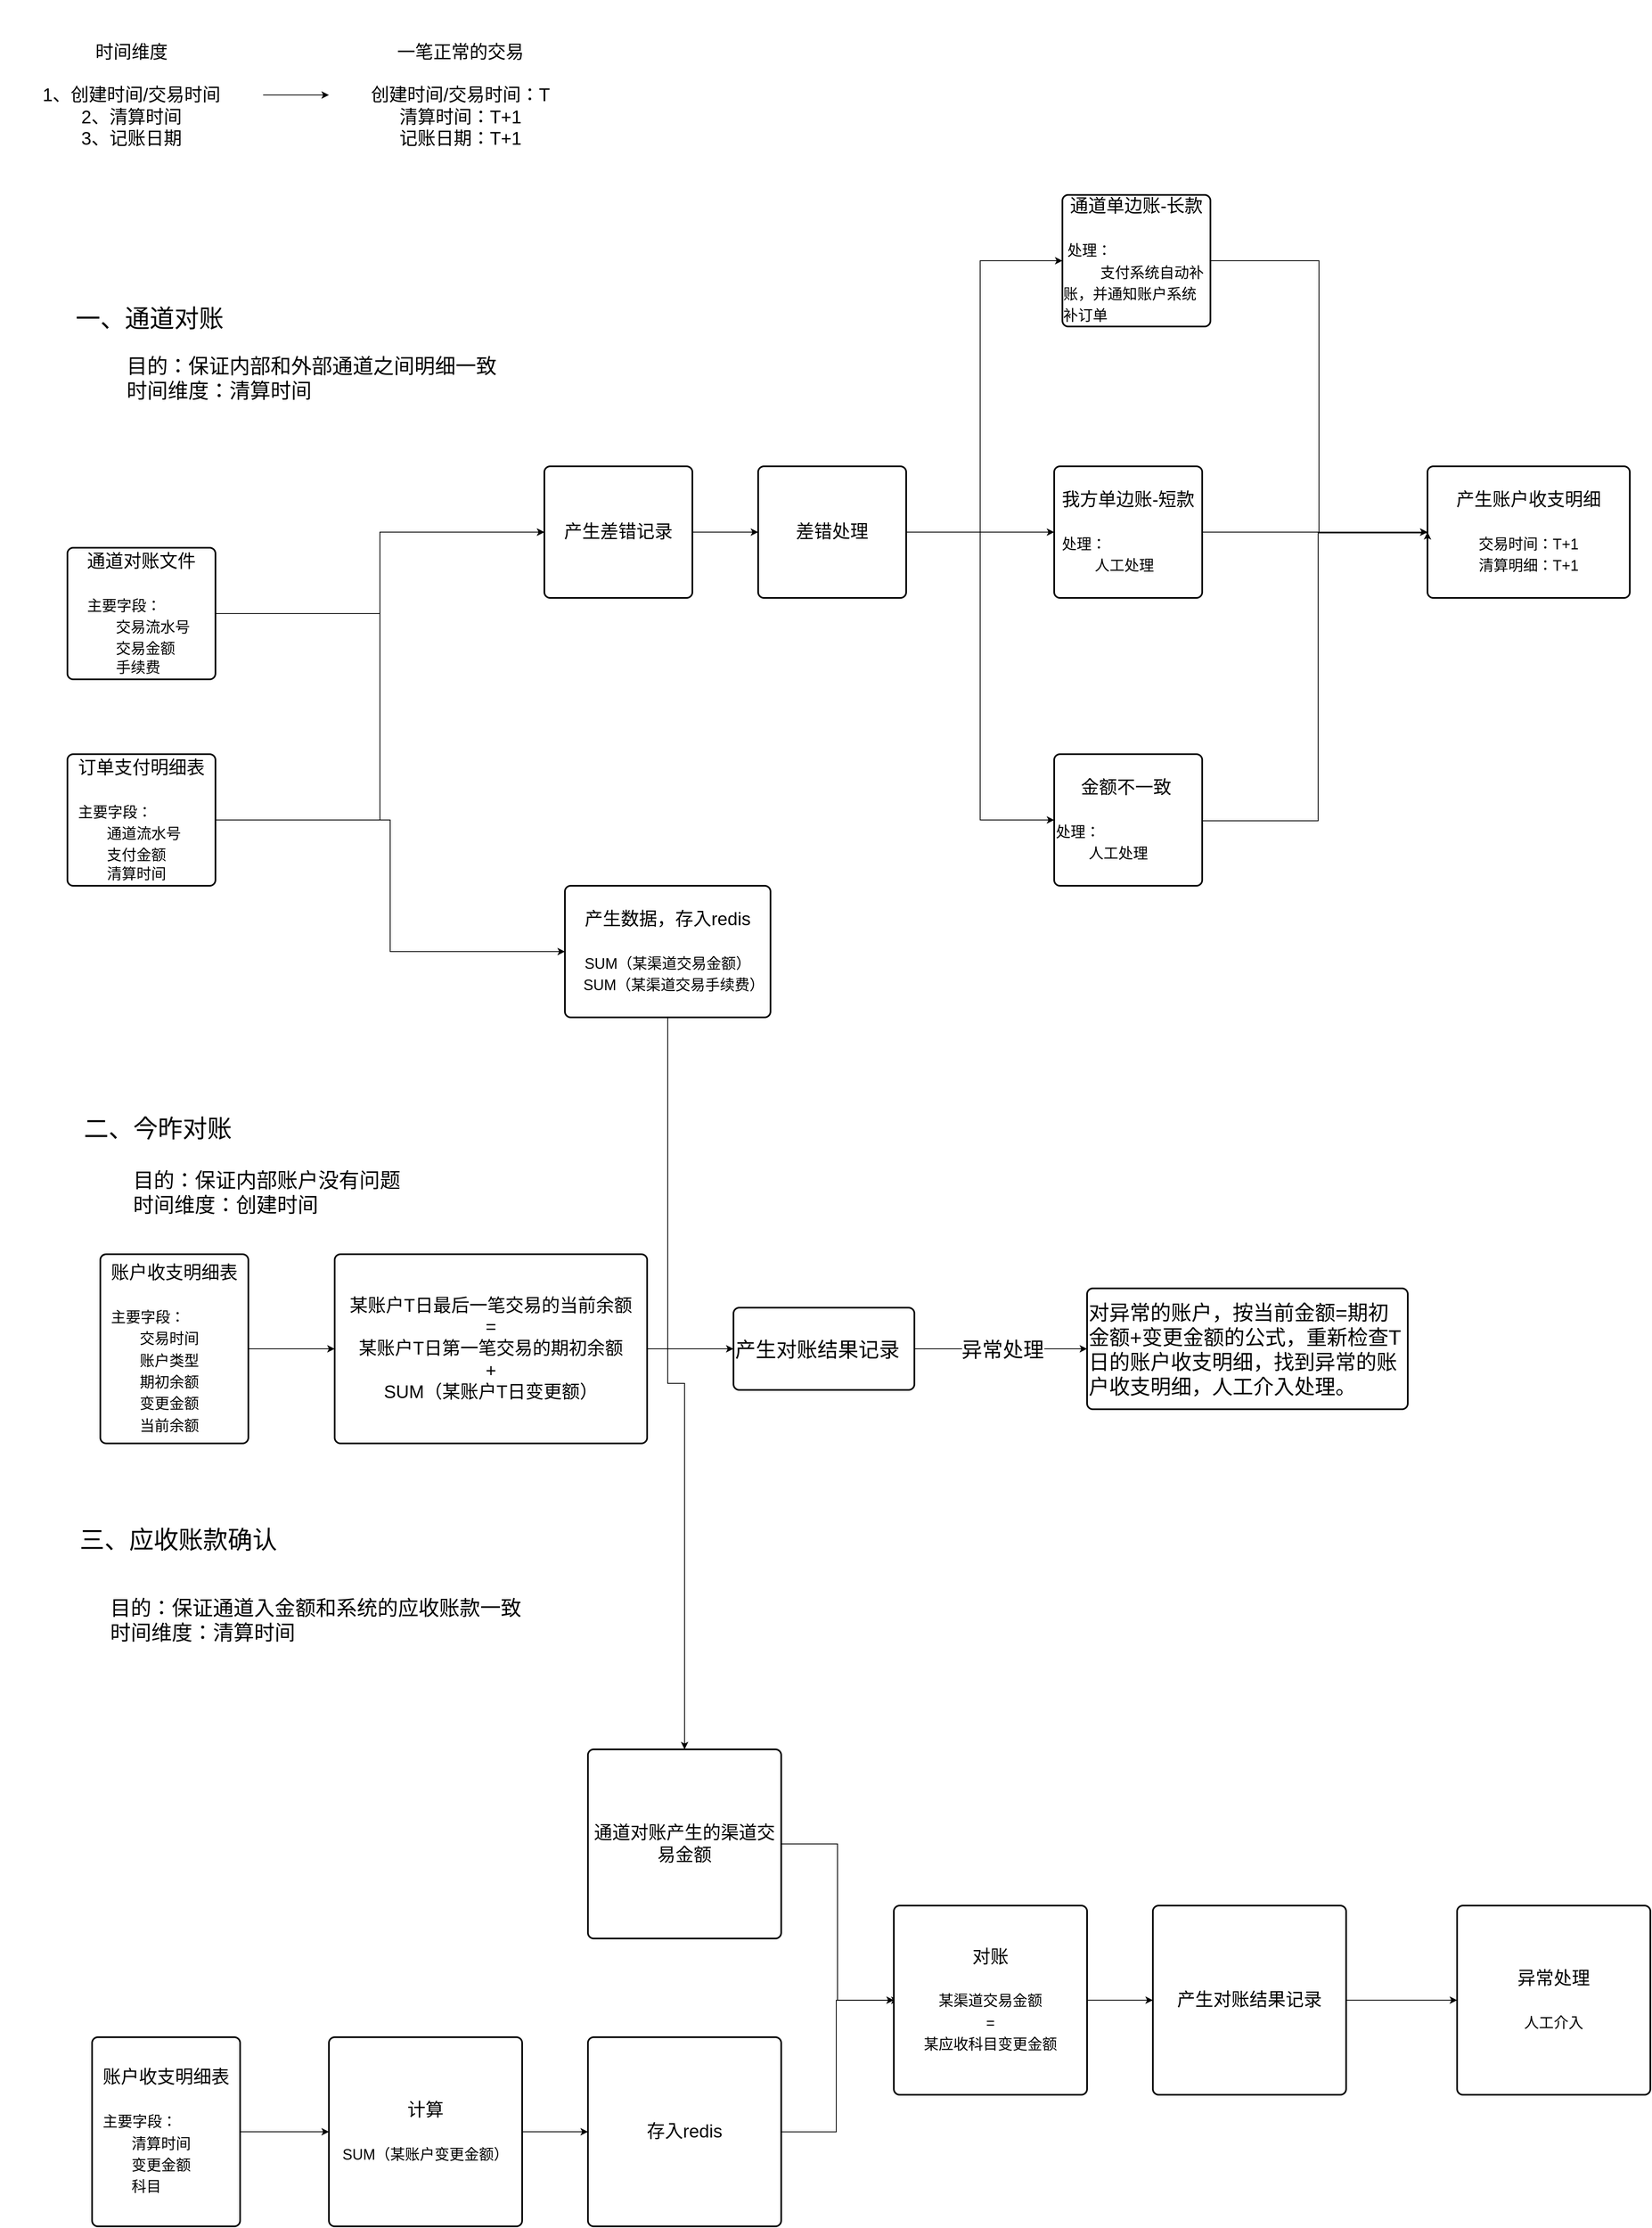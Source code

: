 <mxfile version="10.7.5" type="github"><diagram id="xAqjOUF-FZL2GViJQYim" name="Page-1"><mxGraphModel dx="1947" dy="1929" grid="1" gridSize="10" guides="1" tooltips="1" connect="1" arrows="1" fold="1" page="1" pageScale="1" pageWidth="827" pageHeight="1169" math="0" shadow="0"><root><mxCell id="0"/><mxCell id="1" parent="0"/><mxCell id="aBwMMOyvuizvTPIjzyAT-1" value="一、通道对账" style="text;html=1;strokeColor=none;fillColor=none;align=center;verticalAlign=middle;whiteSpace=wrap;rounded=0;fontSize=30;" vertex="1" parent="1"><mxGeometry x="70" y="-230" width="220" height="60" as="geometry"/></mxCell><mxCell id="aBwMMOyvuizvTPIjzyAT-5" value="" style="edgeStyle=orthogonalEdgeStyle;rounded=0;orthogonalLoop=1;jettySize=auto;html=1;fontSize=22;" edge="1" parent="1" source="aBwMMOyvuizvTPIjzyAT-2" target="aBwMMOyvuizvTPIjzyAT-4"><mxGeometry relative="1" as="geometry"/></mxCell><mxCell id="aBwMMOyvuizvTPIjzyAT-2" value="通道对账文件&lt;br&gt;&lt;br&gt;&lt;div style=&quot;text-align: left&quot;&gt;&lt;span style=&quot;font-size: 18px&quot;&gt;主要字段：&lt;/span&gt;&lt;/div&gt;&lt;div style=&quot;text-align: left&quot;&gt;&lt;span style=&quot;font-size: 18px&quot;&gt;&amp;nbsp; &amp;nbsp; &amp;nbsp; &amp;nbsp;交易流水号&lt;/span&gt;&lt;/div&gt;&lt;div style=&quot;text-align: left&quot;&gt;&lt;span style=&quot;font-size: 18px&quot;&gt;&amp;nbsp; &amp;nbsp; &amp;nbsp; &amp;nbsp;交易金额&lt;/span&gt;&lt;/div&gt;&lt;font style=&quot;font-size: 18px&quot;&gt;&lt;div style=&quot;text-align: left&quot;&gt;&lt;span&gt;&amp;nbsp; &amp;nbsp; &amp;nbsp; &amp;nbsp;手续费&lt;/span&gt;&lt;/div&gt;&lt;/font&gt;" style="rounded=1;whiteSpace=wrap;html=1;absoluteArcSize=1;arcSize=14;strokeWidth=2;fontSize=22;" vertex="1" parent="1"><mxGeometry x="80" y="79" width="180" height="160" as="geometry"/></mxCell><mxCell id="aBwMMOyvuizvTPIjzyAT-13" value="" style="edgeStyle=orthogonalEdgeStyle;rounded=0;orthogonalLoop=1;jettySize=auto;html=1;fontSize=22;" edge="1" parent="1" source="aBwMMOyvuizvTPIjzyAT-4" target="aBwMMOyvuizvTPIjzyAT-12"><mxGeometry relative="1" as="geometry"/></mxCell><mxCell id="aBwMMOyvuizvTPIjzyAT-4" value="产生差错记录" style="rounded=1;whiteSpace=wrap;html=1;absoluteArcSize=1;arcSize=14;strokeWidth=2;fontSize=22;" vertex="1" parent="1"><mxGeometry x="660" y="-20" width="180" height="160" as="geometry"/></mxCell><mxCell id="aBwMMOyvuizvTPIjzyAT-15" value="" style="edgeStyle=orthogonalEdgeStyle;rounded=0;orthogonalLoop=1;jettySize=auto;html=1;fontSize=22;exitX=1;exitY=0.5;exitDx=0;exitDy=0;entryX=0;entryY=0.5;entryDx=0;entryDy=0;" edge="1" parent="1" target="aBwMMOyvuizvTPIjzyAT-14"><mxGeometry relative="1" as="geometry"><mxPoint x="1090" y="60" as="sourcePoint"/><mxPoint x="1280" y="-270" as="targetPoint"/><Array as="points"><mxPoint x="1190" y="60"/><mxPoint x="1190" y="-270"/></Array></mxGeometry></mxCell><mxCell id="aBwMMOyvuizvTPIjzyAT-18" style="edgeStyle=orthogonalEdgeStyle;rounded=0;orthogonalLoop=1;jettySize=auto;html=1;entryX=0;entryY=0.5;entryDx=0;entryDy=0;fontSize=22;" edge="1" parent="1" source="aBwMMOyvuizvTPIjzyAT-12" target="aBwMMOyvuizvTPIjzyAT-16"><mxGeometry relative="1" as="geometry"/></mxCell><mxCell id="aBwMMOyvuizvTPIjzyAT-19" style="edgeStyle=orthogonalEdgeStyle;rounded=0;orthogonalLoop=1;jettySize=auto;html=1;entryX=0;entryY=0.5;entryDx=0;entryDy=0;fontSize=22;" edge="1" parent="1" source="aBwMMOyvuizvTPIjzyAT-12" target="aBwMMOyvuizvTPIjzyAT-17"><mxGeometry relative="1" as="geometry"/></mxCell><mxCell id="aBwMMOyvuizvTPIjzyAT-12" value="差错处理" style="rounded=1;whiteSpace=wrap;html=1;absoluteArcSize=1;arcSize=14;strokeWidth=2;fontSize=22;" vertex="1" parent="1"><mxGeometry x="920" y="-20" width="180" height="160" as="geometry"/></mxCell><mxCell id="aBwMMOyvuizvTPIjzyAT-21" value="" style="edgeStyle=orthogonalEdgeStyle;rounded=0;orthogonalLoop=1;jettySize=auto;html=1;fontSize=22;entryX=0;entryY=0.5;entryDx=0;entryDy=0;" edge="1" parent="1" source="aBwMMOyvuizvTPIjzyAT-14" target="aBwMMOyvuizvTPIjzyAT-20"><mxGeometry relative="1" as="geometry"/></mxCell><mxCell id="aBwMMOyvuizvTPIjzyAT-14" value="通道单边账-长款&lt;br&gt;&lt;br&gt;&lt;div style=&quot;text-align: left&quot;&gt;&lt;span style=&quot;font-size: 18px&quot;&gt;&amp;nbsp;处理：&lt;/span&gt;&lt;/div&gt;&lt;div style=&quot;text-align: left&quot;&gt;&lt;span style=&quot;font-size: 18px&quot;&gt;&amp;nbsp; &amp;nbsp; &amp;nbsp; &amp;nbsp; &amp;nbsp;支付系统自动补账，并通知账户系统补订单&lt;/span&gt;&lt;/div&gt;" style="rounded=1;whiteSpace=wrap;html=1;absoluteArcSize=1;arcSize=14;strokeWidth=2;fontSize=22;" vertex="1" parent="1"><mxGeometry x="1290" y="-350" width="180" height="160" as="geometry"/></mxCell><mxCell id="aBwMMOyvuizvTPIjzyAT-20" value="产生账户收支明细&lt;br&gt;&lt;br&gt;&lt;font style=&quot;font-size: 18px&quot;&gt;交易时间：T+1&lt;br&gt;清算明细：T+1&lt;/font&gt;&lt;br&gt;" style="rounded=1;whiteSpace=wrap;html=1;absoluteArcSize=1;arcSize=14;strokeWidth=2;fontSize=22;" vertex="1" parent="1"><mxGeometry x="1734" y="-20" width="246" height="160" as="geometry"/></mxCell><mxCell id="aBwMMOyvuizvTPIjzyAT-6" style="edgeStyle=orthogonalEdgeStyle;rounded=0;orthogonalLoop=1;jettySize=auto;html=1;entryX=0;entryY=0.5;entryDx=0;entryDy=0;fontSize=22;" edge="1" parent="1" source="aBwMMOyvuizvTPIjzyAT-3" target="aBwMMOyvuizvTPIjzyAT-4"><mxGeometry relative="1" as="geometry"/></mxCell><mxCell id="aBwMMOyvuizvTPIjzyAT-25" style="edgeStyle=orthogonalEdgeStyle;rounded=0;orthogonalLoop=1;jettySize=auto;html=1;entryX=0;entryY=0.5;entryDx=0;entryDy=0;fontSize=22;" edge="1" parent="1" source="aBwMMOyvuizvTPIjzyAT-3" target="aBwMMOyvuizvTPIjzyAT-22"><mxGeometry relative="1" as="geometry"/></mxCell><mxCell id="aBwMMOyvuizvTPIjzyAT-3" value="订单支付明细表&lt;br&gt;&lt;br&gt;&lt;div style=&quot;text-align: left&quot;&gt;&lt;span style=&quot;font-size: 18px&quot;&gt;主要字段：&lt;/span&gt;&lt;/div&gt;&lt;div style=&quot;text-align: left&quot;&gt;&lt;span style=&quot;font-size: 18px&quot;&gt;&amp;nbsp; &amp;nbsp; &amp;nbsp; &amp;nbsp;通道流水号&lt;/span&gt;&lt;/div&gt;&lt;div style=&quot;text-align: left&quot;&gt;&lt;span style=&quot;font-size: 18px&quot;&gt;&amp;nbsp; &amp;nbsp; &amp;nbsp; &amp;nbsp;支付金额&lt;/span&gt;&lt;/div&gt;&lt;font style=&quot;font-size: 18px&quot;&gt;&lt;div style=&quot;text-align: left&quot;&gt;&lt;span&gt;&amp;nbsp; &amp;nbsp; &amp;nbsp; &amp;nbsp;清算时间&lt;/span&gt;&lt;/div&gt;&lt;/font&gt;" style="rounded=1;whiteSpace=wrap;html=1;absoluteArcSize=1;arcSize=14;strokeWidth=2;fontSize=22;" vertex="1" parent="1"><mxGeometry x="80" y="330" width="180" height="160" as="geometry"/></mxCell><mxCell id="aBwMMOyvuizvTPIjzyAT-11" value="" style="edgeStyle=orthogonalEdgeStyle;rounded=0;orthogonalLoop=1;jettySize=auto;html=1;fontSize=22;" edge="1" parent="1" source="aBwMMOyvuizvTPIjzyAT-7" target="aBwMMOyvuizvTPIjzyAT-10"><mxGeometry relative="1" as="geometry"/></mxCell><mxCell id="aBwMMOyvuizvTPIjzyAT-7" value="时间维度&lt;br&gt;&lt;br&gt;1、创建时间/交易时间&lt;br&gt;2、清算时间&lt;br&gt;3、记账日期&lt;br&gt;" style="text;html=1;strokeColor=none;fillColor=none;align=center;verticalAlign=middle;whiteSpace=wrap;rounded=0;fontSize=22;" vertex="1" parent="1"><mxGeometry x="-2" y="-586.5" width="320" height="230" as="geometry"/></mxCell><mxCell id="aBwMMOyvuizvTPIjzyAT-10" value="一笔正常的交易&lt;br&gt;&lt;br&gt;创建时间/交易时间：T&lt;br&gt;清算时间：T+1&lt;br&gt;记账日期：T+1&lt;br&gt;" style="text;html=1;strokeColor=none;fillColor=none;align=center;verticalAlign=middle;whiteSpace=wrap;rounded=0;fontSize=22;" vertex="1" parent="1"><mxGeometry x="398" y="-586.5" width="320" height="230" as="geometry"/></mxCell><mxCell id="aBwMMOyvuizvTPIjzyAT-23" style="edgeStyle=orthogonalEdgeStyle;rounded=0;orthogonalLoop=1;jettySize=auto;html=1;entryX=0;entryY=0.5;entryDx=0;entryDy=0;fontSize=22;" edge="1" parent="1" source="aBwMMOyvuizvTPIjzyAT-16" target="aBwMMOyvuizvTPIjzyAT-20"><mxGeometry relative="1" as="geometry"/></mxCell><mxCell id="aBwMMOyvuizvTPIjzyAT-16" value="我方单边账-短款&lt;br&gt;&lt;br&gt;&lt;div style=&quot;text-align: left&quot;&gt;&lt;span style=&quot;font-size: 18px&quot;&gt;处理：&lt;/span&gt;&lt;/div&gt;&lt;div style=&quot;text-align: left&quot;&gt;&lt;span style=&quot;font-size: 18px&quot;&gt;&amp;nbsp; &amp;nbsp; &amp;nbsp; &amp;nbsp; 人工处理&lt;/span&gt;&lt;/div&gt;" style="rounded=1;whiteSpace=wrap;html=1;absoluteArcSize=1;arcSize=14;strokeWidth=2;fontSize=22;" vertex="1" parent="1"><mxGeometry x="1280" y="-20" width="180" height="160" as="geometry"/></mxCell><mxCell id="aBwMMOyvuizvTPIjzyAT-24" style="edgeStyle=orthogonalEdgeStyle;rounded=0;orthogonalLoop=1;jettySize=auto;html=1;entryX=0;entryY=0.5;entryDx=0;entryDy=0;fontSize=22;" edge="1" parent="1" source="aBwMMOyvuizvTPIjzyAT-17" target="aBwMMOyvuizvTPIjzyAT-20"><mxGeometry relative="1" as="geometry"><Array as="points"><mxPoint x="1601" y="411"/><mxPoint x="1601" y="61"/></Array></mxGeometry></mxCell><mxCell id="aBwMMOyvuizvTPIjzyAT-17" value="&lt;div style=&quot;text-align: center&quot;&gt;&lt;span&gt;&amp;nbsp; &amp;nbsp; &amp;nbsp;金额不一致&lt;/span&gt;&lt;/div&gt;&lt;span style=&quot;font-size: 18px ; text-align: left&quot;&gt;&lt;br&gt;处理：&lt;/span&gt;&lt;br&gt;&lt;div style=&quot;text-align: left&quot;&gt;&lt;span style=&quot;font-size: 18px&quot;&gt;&amp;nbsp; &amp;nbsp; &amp;nbsp; &amp;nbsp; 人工处理&lt;/span&gt;&lt;/div&gt;" style="rounded=1;whiteSpace=wrap;html=1;absoluteArcSize=1;arcSize=14;strokeWidth=2;fontSize=22;align=left;" vertex="1" parent="1"><mxGeometry x="1280" y="330" width="180" height="160" as="geometry"/></mxCell><mxCell id="aBwMMOyvuizvTPIjzyAT-53" style="edgeStyle=orthogonalEdgeStyle;rounded=0;orthogonalLoop=1;jettySize=auto;html=1;entryX=0.5;entryY=0;entryDx=0;entryDy=0;fontSize=25;" edge="1" parent="1" source="aBwMMOyvuizvTPIjzyAT-22" target="aBwMMOyvuizvTPIjzyAT-52"><mxGeometry relative="1" as="geometry"/></mxCell><mxCell id="aBwMMOyvuizvTPIjzyAT-22" value="产生数据，存入redis&lt;br&gt;&lt;br&gt;&lt;font style=&quot;font-size: 18px&quot;&gt;SUM（某渠道交易金额）&lt;br&gt;&amp;nbsp; &amp;nbsp;SUM（某渠道交易手续费）&lt;/font&gt;" style="rounded=1;whiteSpace=wrap;html=1;absoluteArcSize=1;arcSize=14;strokeWidth=2;fontSize=22;" vertex="1" parent="1"><mxGeometry x="685" y="490" width="250" height="160" as="geometry"/></mxCell><mxCell id="aBwMMOyvuizvTPIjzyAT-27" value="二、今昨对账" style="text;html=1;strokeColor=none;fillColor=none;align=center;verticalAlign=middle;whiteSpace=wrap;rounded=0;fontSize=30;" vertex="1" parent="1"><mxGeometry x="70" y="720" width="240" height="130" as="geometry"/></mxCell><mxCell id="aBwMMOyvuizvTPIjzyAT-35" value="" style="edgeStyle=orthogonalEdgeStyle;rounded=0;orthogonalLoop=1;jettySize=auto;html=1;fontSize=25;" edge="1" parent="1" source="aBwMMOyvuizvTPIjzyAT-29" target="aBwMMOyvuizvTPIjzyAT-34"><mxGeometry relative="1" as="geometry"/></mxCell><mxCell id="aBwMMOyvuizvTPIjzyAT-29" value="账户收支明细表&lt;br&gt;&lt;br&gt;&lt;div style=&quot;text-align: left&quot;&gt;&lt;span style=&quot;font-size: 18px&quot;&gt;主要字段：&lt;/span&gt;&lt;/div&gt;&lt;div style=&quot;text-align: left&quot;&gt;&lt;span style=&quot;font-size: 18px&quot;&gt;&amp;nbsp; &amp;nbsp; &amp;nbsp; &amp;nbsp;交易时间&lt;/span&gt;&lt;/div&gt;&lt;div style=&quot;text-align: left&quot;&gt;&lt;span style=&quot;font-size: 18px&quot;&gt;&amp;nbsp; &amp;nbsp; &amp;nbsp; &amp;nbsp;账户类型&lt;/span&gt;&lt;/div&gt;&lt;div style=&quot;text-align: left&quot;&gt;&lt;span style=&quot;font-size: 18px&quot;&gt;&amp;nbsp; &amp;nbsp; &amp;nbsp; &amp;nbsp;期初余额&lt;/span&gt;&lt;/div&gt;&lt;div style=&quot;text-align: left&quot;&gt;&lt;span style=&quot;font-size: 18px&quot;&gt;&amp;nbsp; &amp;nbsp; &amp;nbsp; &amp;nbsp;变更金额&lt;/span&gt;&lt;/div&gt;&lt;div style=&quot;text-align: left&quot;&gt;&lt;span style=&quot;font-size: 18px&quot;&gt;&amp;nbsp; &amp;nbsp; &amp;nbsp; &amp;nbsp;当前余额&lt;/span&gt;&lt;/div&gt;" style="rounded=1;whiteSpace=wrap;html=1;absoluteArcSize=1;arcSize=14;strokeWidth=2;fontSize=22;" vertex="1" parent="1"><mxGeometry x="120" y="938" width="180" height="230" as="geometry"/></mxCell><mxCell id="aBwMMOyvuizvTPIjzyAT-39" style="edgeStyle=orthogonalEdgeStyle;rounded=0;orthogonalLoop=1;jettySize=auto;html=1;entryX=0;entryY=0.5;entryDx=0;entryDy=0;fontSize=25;" edge="1" parent="1" source="aBwMMOyvuizvTPIjzyAT-34" target="aBwMMOyvuizvTPIjzyAT-38"><mxGeometry relative="1" as="geometry"/></mxCell><mxCell id="aBwMMOyvuizvTPIjzyAT-34" value="某账户T日最后一笔交易的当前余额&lt;br&gt;=&lt;br&gt;某账户T日第一笔交易的期初余额&lt;br&gt;+&lt;br&gt;SUM（某账户T日变更额）&lt;br&gt;" style="rounded=1;whiteSpace=wrap;html=1;absoluteArcSize=1;arcSize=14;strokeWidth=2;fontSize=22;" vertex="1" parent="1"><mxGeometry x="405" y="938" width="380" height="230" as="geometry"/></mxCell><mxCell id="aBwMMOyvuizvTPIjzyAT-30" value="目的：保证内部和外部通道之间明细一致&lt;br&gt;时间维度：清算时间&lt;br&gt;" style="text;html=1;resizable=0;points=[];autosize=1;align=left;verticalAlign=top;spacingTop=-4;fontSize=25;" vertex="1" parent="1"><mxGeometry x="150" y="-160" width="470" height="60" as="geometry"/></mxCell><mxCell id="aBwMMOyvuizvTPIjzyAT-31" value="目的：保证内部账户没有问题&lt;br&gt;时间维度：创建时间&lt;br&gt;" style="text;html=1;resizable=0;points=[];autosize=1;align=left;verticalAlign=top;spacingTop=-4;fontSize=25;" vertex="1" parent="1"><mxGeometry x="158" y="830" width="340" height="60" as="geometry"/></mxCell><mxCell id="aBwMMOyvuizvTPIjzyAT-42" value="" style="edgeStyle=orthogonalEdgeStyle;rounded=0;orthogonalLoop=1;jettySize=auto;html=1;fontSize=25;" edge="1" parent="1" source="aBwMMOyvuizvTPIjzyAT-38" target="aBwMMOyvuizvTPIjzyAT-41"><mxGeometry relative="1" as="geometry"/></mxCell><mxCell id="aBwMMOyvuizvTPIjzyAT-43" value="异常处理" style="text;html=1;resizable=0;points=[];align=center;verticalAlign=middle;labelBackgroundColor=#ffffff;fontSize=25;" vertex="1" connectable="0" parent="aBwMMOyvuizvTPIjzyAT-42"><mxGeometry x="0.024" relative="1" as="geometry"><mxPoint x="-1" as="offset"/></mxGeometry></mxCell><mxCell id="aBwMMOyvuizvTPIjzyAT-38" value="产生对账结果记录" style="rounded=1;whiteSpace=wrap;html=1;absoluteArcSize=1;arcSize=14;strokeWidth=2;fontSize=25;align=left;" vertex="1" parent="1"><mxGeometry x="890" y="1003" width="220" height="100" as="geometry"/></mxCell><mxCell id="aBwMMOyvuizvTPIjzyAT-41" value="对异常的账户，按当前金额=期初金额+变更金额的公式，重新检查T日的账户收支明细，找到异常的账户收支明细，人工介入处理。" style="rounded=1;whiteSpace=wrap;html=1;absoluteArcSize=1;arcSize=14;strokeWidth=2;fontSize=25;align=left;" vertex="1" parent="1"><mxGeometry x="1320" y="979.5" width="390" height="147" as="geometry"/></mxCell><mxCell id="aBwMMOyvuizvTPIjzyAT-45" value="三、应收账款确认" style="text;html=1;strokeColor=none;fillColor=none;align=center;verticalAlign=middle;whiteSpace=wrap;rounded=0;fontSize=30;" vertex="1" parent="1"><mxGeometry x="60" y="1220" width="310" height="130" as="geometry"/></mxCell><mxCell id="aBwMMOyvuizvTPIjzyAT-46" value="目的：保证通道入金额和系统的应收账款一致&lt;br&gt;时间维度：清算时间&lt;br&gt;" style="text;html=1;resizable=0;points=[];autosize=1;align=left;verticalAlign=top;spacingTop=-4;fontSize=25;" vertex="1" parent="1"><mxGeometry x="130" y="1350" width="520" height="60" as="geometry"/></mxCell><mxCell id="aBwMMOyvuizvTPIjzyAT-49" value="" style="edgeStyle=orthogonalEdgeStyle;rounded=0;orthogonalLoop=1;jettySize=auto;html=1;fontSize=25;" edge="1" parent="1" source="aBwMMOyvuizvTPIjzyAT-47" target="aBwMMOyvuizvTPIjzyAT-48"><mxGeometry relative="1" as="geometry"/></mxCell><mxCell id="aBwMMOyvuizvTPIjzyAT-47" value="账户收支明细表&lt;br&gt;&lt;br&gt;&lt;div style=&quot;text-align: left&quot;&gt;&lt;span style=&quot;font-size: 18px&quot;&gt;主要字段：&lt;/span&gt;&lt;/div&gt;&lt;div style=&quot;text-align: left&quot;&gt;&lt;span style=&quot;font-size: 18px&quot;&gt;&amp;nbsp; &amp;nbsp; &amp;nbsp; &amp;nbsp;清算时间&lt;/span&gt;&lt;/div&gt;&lt;div style=&quot;text-align: left&quot;&gt;&lt;span style=&quot;font-size: 18px&quot;&gt;&amp;nbsp; &amp;nbsp; &amp;nbsp; &amp;nbsp;变更金额&lt;/span&gt;&lt;/div&gt;&lt;div style=&quot;text-align: left&quot;&gt;&lt;span style=&quot;font-size: 18px&quot;&gt;&amp;nbsp; &amp;nbsp; &amp;nbsp; &amp;nbsp;科目&lt;/span&gt;&lt;/div&gt;" style="rounded=1;whiteSpace=wrap;html=1;absoluteArcSize=1;arcSize=14;strokeWidth=2;fontSize=22;" vertex="1" parent="1"><mxGeometry x="110" y="1890" width="180" height="230" as="geometry"/></mxCell><mxCell id="aBwMMOyvuizvTPIjzyAT-56" style="edgeStyle=orthogonalEdgeStyle;rounded=0;orthogonalLoop=1;jettySize=auto;html=1;fontSize=25;entryX=0;entryY=0.5;entryDx=0;entryDy=0;" edge="1" parent="1"><mxGeometry relative="1" as="geometry"><mxPoint x="1090.765" y="1845.118" as="targetPoint"/><mxPoint x="926" y="2005.118" as="sourcePoint"/><Array as="points"><mxPoint x="1015" y="2005"/><mxPoint x="1015" y="1845"/></Array></mxGeometry></mxCell><mxCell id="aBwMMOyvuizvTPIjzyAT-63" value="" style="edgeStyle=orthogonalEdgeStyle;rounded=0;orthogonalLoop=1;jettySize=auto;html=1;fontSize=25;" edge="1" parent="1" source="aBwMMOyvuizvTPIjzyAT-48" target="aBwMMOyvuizvTPIjzyAT-62"><mxGeometry relative="1" as="geometry"/></mxCell><mxCell id="aBwMMOyvuizvTPIjzyAT-48" value="计算&lt;br&gt;&lt;br&gt;&lt;font style=&quot;font-size: 18px&quot;&gt;SUM（某账户变更金额）&lt;/font&gt;" style="rounded=1;whiteSpace=wrap;html=1;absoluteArcSize=1;arcSize=14;strokeWidth=2;fontSize=22;" vertex="1" parent="1"><mxGeometry x="398" y="1890" width="235" height="230" as="geometry"/></mxCell><mxCell id="aBwMMOyvuizvTPIjzyAT-62" value="存入redis&lt;br&gt;" style="rounded=1;whiteSpace=wrap;html=1;absoluteArcSize=1;arcSize=14;strokeWidth=2;fontSize=22;" vertex="1" parent="1"><mxGeometry x="713" y="1890" width="235" height="230" as="geometry"/></mxCell><mxCell id="aBwMMOyvuizvTPIjzyAT-55" value="" style="edgeStyle=orthogonalEdgeStyle;rounded=0;orthogonalLoop=1;jettySize=auto;html=1;fontSize=25;" edge="1" parent="1" source="aBwMMOyvuizvTPIjzyAT-52" target="aBwMMOyvuizvTPIjzyAT-54"><mxGeometry relative="1" as="geometry"/></mxCell><mxCell id="aBwMMOyvuizvTPIjzyAT-52" value="通道对账产生的渠道交易金额" style="rounded=1;whiteSpace=wrap;html=1;absoluteArcSize=1;arcSize=14;strokeWidth=2;fontSize=22;" vertex="1" parent="1"><mxGeometry x="713" y="1540" width="235" height="230" as="geometry"/></mxCell><mxCell id="aBwMMOyvuizvTPIjzyAT-58" value="" style="edgeStyle=orthogonalEdgeStyle;rounded=0;orthogonalLoop=1;jettySize=auto;html=1;fontSize=25;" edge="1" parent="1" source="aBwMMOyvuizvTPIjzyAT-54" target="aBwMMOyvuizvTPIjzyAT-57"><mxGeometry relative="1" as="geometry"/></mxCell><mxCell id="aBwMMOyvuizvTPIjzyAT-54" value="对账&lt;br&gt;&lt;br&gt;&lt;font style=&quot;font-size: 18px&quot;&gt;某渠道交易金额&lt;br&gt;=&lt;br&gt;某应收科目变更金额&lt;/font&gt;&lt;br&gt;" style="rounded=1;whiteSpace=wrap;html=1;absoluteArcSize=1;arcSize=14;strokeWidth=2;fontSize=22;" vertex="1" parent="1"><mxGeometry x="1085" y="1730" width="235" height="230" as="geometry"/></mxCell><mxCell id="aBwMMOyvuizvTPIjzyAT-60" value="" style="edgeStyle=orthogonalEdgeStyle;rounded=0;orthogonalLoop=1;jettySize=auto;html=1;fontSize=25;" edge="1" parent="1" source="aBwMMOyvuizvTPIjzyAT-57" target="aBwMMOyvuizvTPIjzyAT-59"><mxGeometry relative="1" as="geometry"/></mxCell><mxCell id="aBwMMOyvuizvTPIjzyAT-57" value="产生对账结果记录" style="rounded=1;whiteSpace=wrap;html=1;absoluteArcSize=1;arcSize=14;strokeWidth=2;fontSize=22;" vertex="1" parent="1"><mxGeometry x="1400" y="1730" width="235" height="230" as="geometry"/></mxCell><mxCell id="aBwMMOyvuizvTPIjzyAT-59" value="异常处理&lt;br&gt;&lt;br&gt;&lt;font style=&quot;font-size: 18px&quot;&gt;人工介入&lt;/font&gt;&lt;br&gt;" style="rounded=1;whiteSpace=wrap;html=1;absoluteArcSize=1;arcSize=14;strokeWidth=2;fontSize=22;" vertex="1" parent="1"><mxGeometry x="1770" y="1730" width="235" height="230" as="geometry"/></mxCell></root></mxGraphModel></diagram></mxfile>